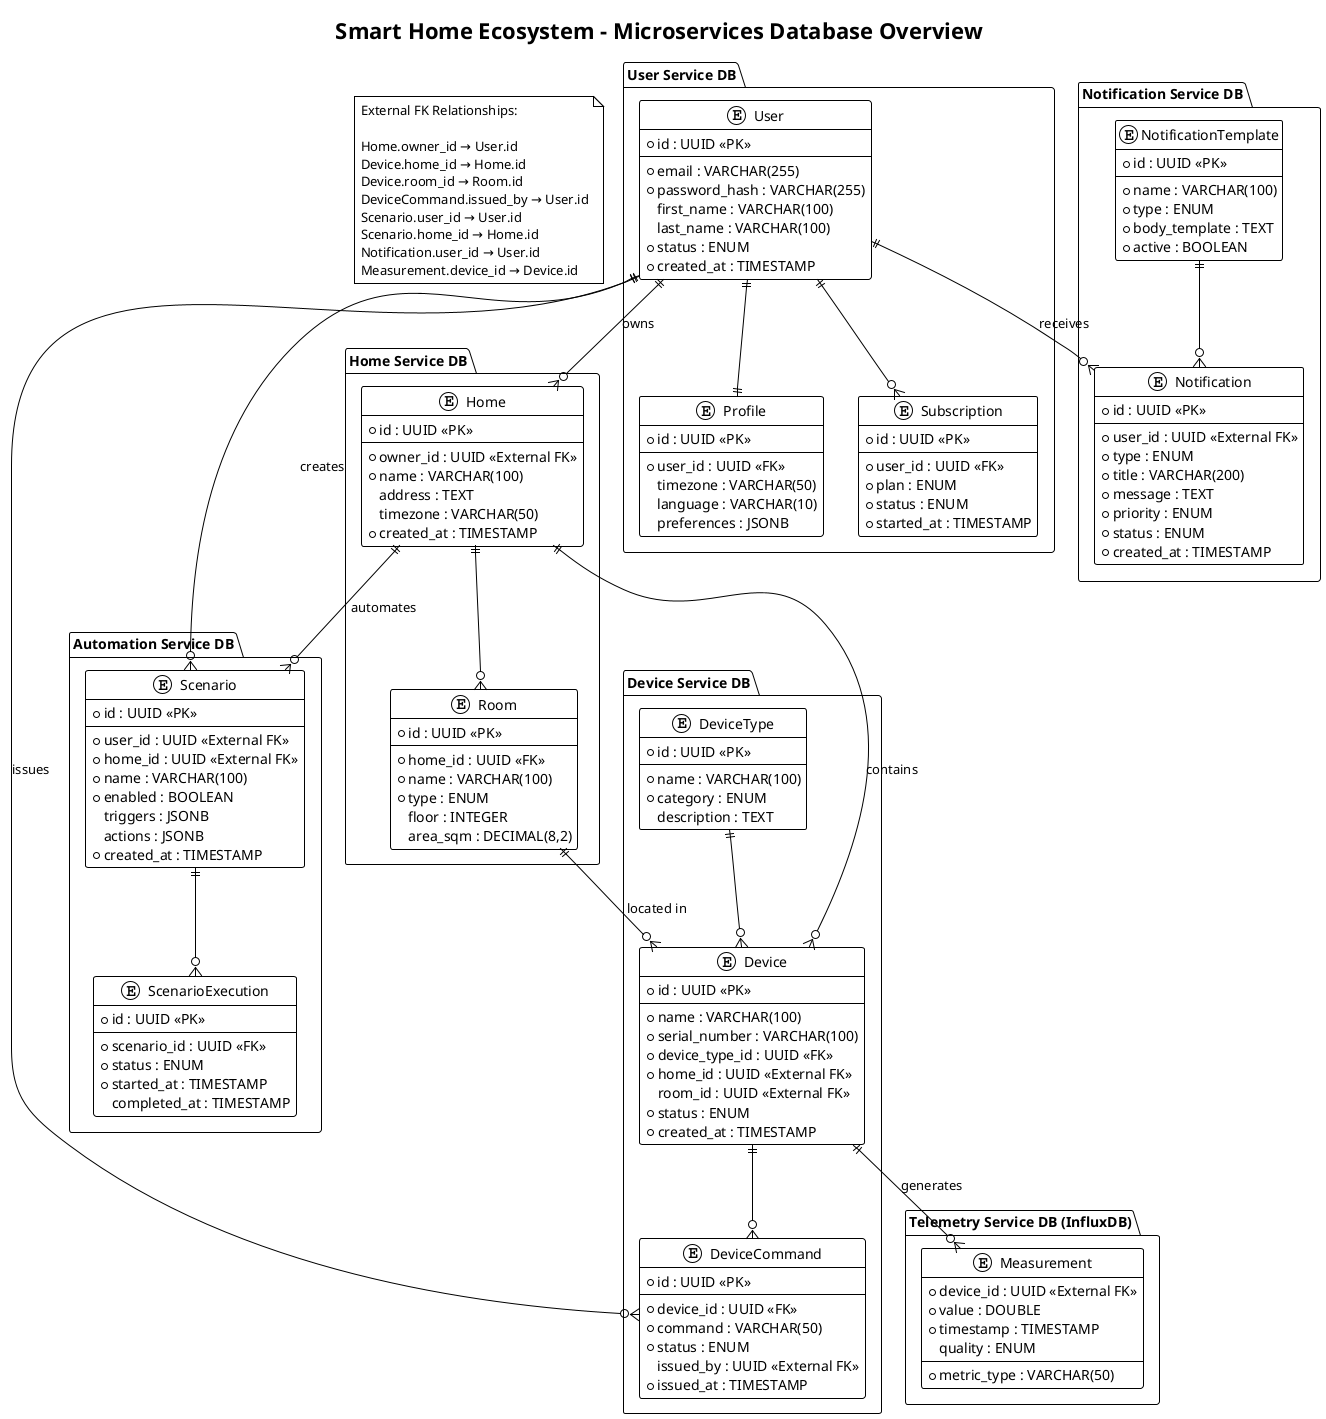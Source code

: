 @startuml Microservices_ER_Overview
!theme plain

title Smart Home Ecosystem - Microservices Database Overview

package "User Service DB" {
  entity "User" as user {
    * id : UUID <<PK>>
    --
    * email : VARCHAR(255)
    * password_hash : VARCHAR(255)
    first_name : VARCHAR(100)
    last_name : VARCHAR(100)
    * status : ENUM
    * created_at : TIMESTAMP
  }
  
  entity "Profile" as profile {
    * id : UUID <<PK>>
    --
    * user_id : UUID <<FK>>
    timezone : VARCHAR(50)
    language : VARCHAR(10)
    preferences : JSONB
  }
  
  entity "Subscription" as subscription {
    * id : UUID <<PK>>
    --
    * user_id : UUID <<FK>>
    * plan : ENUM
    * status : ENUM
    * started_at : TIMESTAMP
  }
}

package "Home Service DB" {
  entity "Home" as home {
    * id : UUID <<PK>>
    --
    * owner_id : UUID <<External FK>>
    * name : VARCHAR(100)
    address : TEXT
    timezone : VARCHAR(50)
    * created_at : TIMESTAMP
  }
  
  entity "Room" as room {
    * id : UUID <<PK>>
    --
    * home_id : UUID <<FK>>
    * name : VARCHAR(100)
    * type : ENUM
    floor : INTEGER
    area_sqm : DECIMAL(8,2)
  }
}

package "Device Service DB" {
  entity "Device" as device {
    * id : UUID <<PK>>
    --
    * name : VARCHAR(100)
    * serial_number : VARCHAR(100)
    * device_type_id : UUID <<FK>>
    * home_id : UUID <<External FK>>
    room_id : UUID <<External FK>>
    * status : ENUM
    * created_at : TIMESTAMP
  }
  
  entity "DeviceType" as device_type {
    * id : UUID <<PK>>
    --
    * name : VARCHAR(100)
    * category : ENUM
    description : TEXT
  }
  
  entity "DeviceCommand" as device_command {
    * id : UUID <<PK>>
    --
    * device_id : UUID <<FK>>
    * command : VARCHAR(50)
    * status : ENUM
    issued_by : UUID <<External FK>>
    * issued_at : TIMESTAMP
  }
}

package "Automation Service DB" {
  entity "Scenario" as scenario {
    * id : UUID <<PK>>
    --
    * user_id : UUID <<External FK>>
    * home_id : UUID <<External FK>>
    * name : VARCHAR(100)
    * enabled : BOOLEAN
    triggers : JSONB
    actions : JSONB
    * created_at : TIMESTAMP
  }
  
  entity "ScenarioExecution" as scenario_execution {
    * id : UUID <<PK>>
    --
    * scenario_id : UUID <<FK>>
    * status : ENUM
    * started_at : TIMESTAMP
    completed_at : TIMESTAMP
  }
}

package "Notification Service DB" {
  entity "Notification" as notification {
    * id : UUID <<PK>>
    --
    * user_id : UUID <<External FK>>
    * type : ENUM
    * title : VARCHAR(200)
    * message : TEXT
    * priority : ENUM
    * status : ENUM
    * created_at : TIMESTAMP
  }
  
  entity "NotificationTemplate" as notification_template {
    * id : UUID <<PK>>
    --
    * name : VARCHAR(100)
    * type : ENUM
    * body_template : TEXT
    * active : BOOLEAN
  }
}

package "Telemetry Service DB (InfluxDB)" {
  entity "Measurement" as measurement {
    * device_id : UUID <<External FK>>
    * metric_type : VARCHAR(50)
    * value : DOUBLE
    * timestamp : TIMESTAMP
    quality : ENUM
  }
}

' Internal relationships
user ||--|| profile
user ||--o{ subscription
home ||--o{ room
device_type ||--o{ device
device ||--o{ device_command
scenario ||--o{ scenario_execution
notification_template ||--o{ notification

' External relationships (cross-service)
user ||--o{ home : "owns"
user ||--o{ device_command : "issues"
user ||--o{ scenario : "creates"
user ||--o{ notification : "receives"
home ||--o{ device : "contains"
home ||--o{ scenario : "automates"
room ||--o{ device : "located in"
device ||--o{ measurement : "generates"

' Notes for external relationships
note as external_note
  External FK Relationships:
  
  Home.owner_id → User.id
  Device.home_id → Home.id
  Device.room_id → Room.id
  DeviceCommand.issued_by → User.id
  Scenario.user_id → User.id
  Scenario.home_id → Home.id
  Notification.user_id → User.id
  Measurement.device_id → Device.id
end note

@enduml